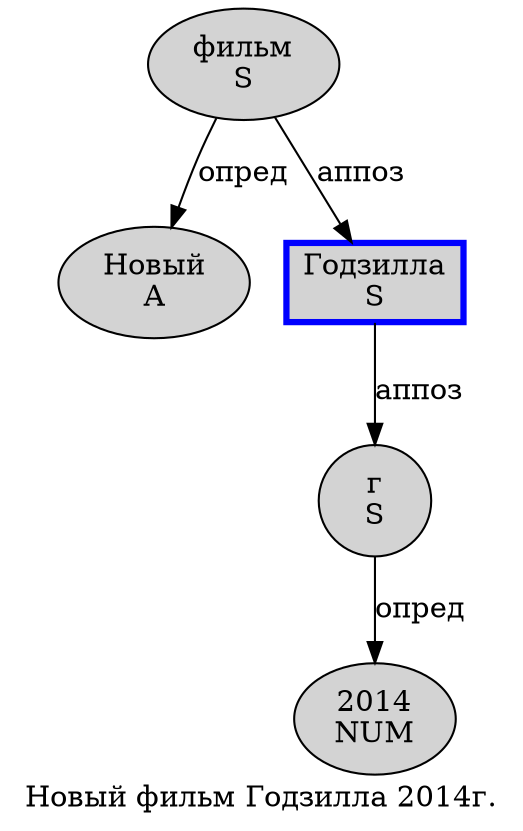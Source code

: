 digraph SENTENCE_4716 {
	graph [label="Новый фильм Годзилла 2014г."]
	node [style=filled]
		0 [label="Новый
A" color="" fillcolor=lightgray penwidth=1 shape=ellipse]
		1 [label="фильм
S" color="" fillcolor=lightgray penwidth=1 shape=ellipse]
		2 [label="Годзилла
S" color=blue fillcolor=lightgray penwidth=3 shape=box]
		3 [label="2014
NUM" color="" fillcolor=lightgray penwidth=1 shape=ellipse]
		4 [label="г
S" color="" fillcolor=lightgray penwidth=1 shape=ellipse]
			1 -> 0 [label="опред"]
			1 -> 2 [label="аппоз"]
			2 -> 4 [label="аппоз"]
			4 -> 3 [label="опред"]
}